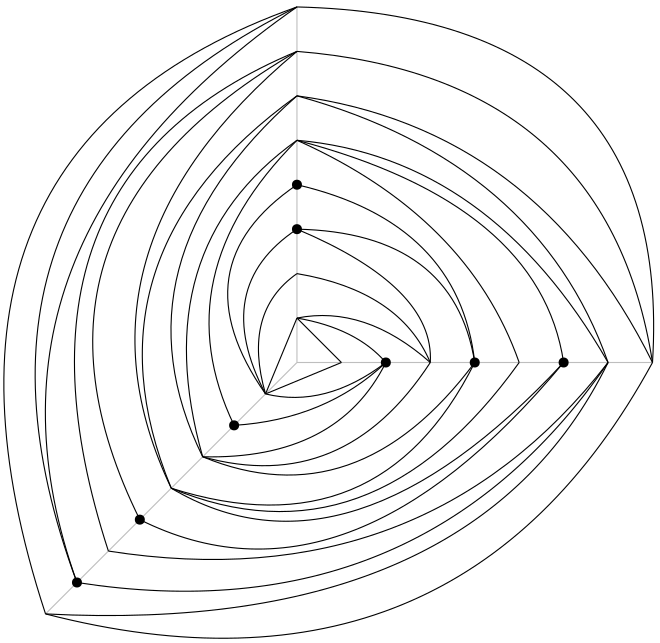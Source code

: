 <?xml version="1.0"?>
<!DOCTYPE ipe SYSTEM "ipe.dtd">
<ipe version="70206" creator="Ipe 7.2.7">
<info created="D:20180103144121" modified="D:20180103144121"/>
<ipestyle name="basic">
<symbol name="arrow/arc(spx)">
<path stroke="sym-stroke" fill="sym-stroke" pen="sym-pen">
0 0 m
-1 0.333 l
-1 -0.333 l
h
</path>
</symbol>
<symbol name="arrow/farc(spx)">
<path stroke="sym-stroke" fill="white" pen="sym-pen">
0 0 m
-1 0.333 l
-1 -0.333 l
h
</path>
</symbol>
<symbol name="arrow/ptarc(spx)">
<path stroke="sym-stroke" fill="sym-stroke" pen="sym-pen">
0 0 m
-1 0.333 l
-0.8 0 l
-1 -0.333 l
h
</path>
</symbol>
<symbol name="arrow/fptarc(spx)">
<path stroke="sym-stroke" fill="white" pen="sym-pen">
0 0 m
-1 0.333 l
-0.8 0 l
-1 -0.333 l
h
</path>
</symbol>
<symbol name="mark/circle(sx)" transformations="translations">
<path fill="sym-stroke">
0.6 0 0 0.6 0 0 e
0.4 0 0 0.4 0 0 e
</path>
</symbol>
<symbol name="mark/disk(sx)" transformations="translations">
<path fill="sym-stroke">
0.6 0 0 0.6 0 0 e
</path>
</symbol>
<symbol name="mark/fdisk(sfx)" transformations="translations">
<group>
<path fill="sym-fill">
0.5 0 0 0.5 0 0 e
</path>
<path fill="sym-stroke" fillrule="eofill">
0.6 0 0 0.6 0 0 e
0.4 0 0 0.4 0 0 e
</path>
</group>
</symbol>
<symbol name="mark/box(sx)" transformations="translations">
<path fill="sym-stroke" fillrule="eofill">
-0.6 -0.6 m
0.6 -0.6 l
0.6 0.6 l
-0.6 0.6 l
h
-0.4 -0.4 m
0.4 -0.4 l
0.4 0.4 l
-0.4 0.4 l
h
</path>
</symbol>
<symbol name="mark/square(sx)" transformations="translations">
<path fill="sym-stroke">
-0.6 -0.6 m
0.6 -0.6 l
0.6 0.6 l
-0.6 0.6 l
h
</path>
</symbol>
<symbol name="mark/fsquare(sfx)" transformations="translations">
<group>
<path fill="sym-fill">
-0.5 -0.5 m
0.5 -0.5 l
0.5 0.5 l
-0.5 0.5 l
h
</path>
<path fill="sym-stroke" fillrule="eofill">
-0.6 -0.6 m
0.6 -0.6 l
0.6 0.6 l
-0.6 0.6 l
h
-0.4 -0.4 m
0.4 -0.4 l
0.4 0.4 l
-0.4 0.4 l
h
</path>
</group>
</symbol>
<symbol name="mark/cross(sx)" transformations="translations">
<group>
<path fill="sym-stroke">
-0.43 -0.57 m
0.57 0.43 l
0.43 0.57 l
-0.57 -0.43 l
h
</path>
<path fill="sym-stroke">
-0.43 0.57 m
0.57 -0.43 l
0.43 -0.57 l
-0.57 0.43 l
h
</path>
</group>
</symbol>
<symbol name="arrow/fnormal(spx)">
<path stroke="sym-stroke" fill="white" pen="sym-pen">
0 0 m
-1 0.333 l
-1 -0.333 l
h
</path>
</symbol>
<symbol name="arrow/pointed(spx)">
<path stroke="sym-stroke" fill="sym-stroke" pen="sym-pen">
0 0 m
-1 0.333 l
-0.8 0 l
-1 -0.333 l
h
</path>
</symbol>
<symbol name="arrow/fpointed(spx)">
<path stroke="sym-stroke" fill="white" pen="sym-pen">
0 0 m
-1 0.333 l
-0.8 0 l
-1 -0.333 l
h
</path>
</symbol>
<symbol name="arrow/linear(spx)">
<path stroke="sym-stroke" pen="sym-pen">
-1 0.333 m
0 0 l
-1 -0.333 l
</path>
</symbol>
<symbol name="arrow/fdouble(spx)">
<path stroke="sym-stroke" fill="white" pen="sym-pen">
0 0 m
-1 0.333 l
-1 -0.333 l
h
-1 0 m
-2 0.333 l
-2 -0.333 l
h
</path>
</symbol>
<symbol name="arrow/double(spx)">
<path stroke="sym-stroke" fill="sym-stroke" pen="sym-pen">
0 0 m
-1 0.333 l
-1 -0.333 l
h
-1 0 m
-2 0.333 l
-2 -0.333 l
h
</path>
</symbol>
<pen name="heavier" value="0.8"/>
<pen name="fat" value="1.2"/>
<pen name="ultrafat" value="2"/>
<symbolsize name="large" value="5"/>
<symbolsize name="small" value="2"/>
<symbolsize name="tiny" value="1.1"/>
<arrowsize name="large" value="10"/>
<arrowsize name="small" value="5"/>
<arrowsize name="tiny" value="3"/>
<color name="red" value="1 0 0"/>
<color name="green" value="0 1 0"/>
<color name="blue" value="0 0 1"/>
<color name="yellow" value="1 1 0"/>
<color name="orange" value="1 0.647 0"/>
<color name="gold" value="1 0.843 0"/>
<color name="purple" value="0.627 0.125 0.941"/>
<color name="gray" value="0.745"/>
<color name="brown" value="0.647 0.165 0.165"/>
<color name="navy" value="0 0 0.502"/>
<color name="pink" value="1 0.753 0.796"/>
<color name="seagreen" value="0.18 0.545 0.341"/>
<color name="turquoise" value="0.251 0.878 0.816"/>
<color name="violet" value="0.933 0.51 0.933"/>
<color name="darkblue" value="0 0 0.545"/>
<color name="darkcyan" value="0 0.545 0.545"/>
<color name="darkgray" value="0.663"/>
<color name="darkgreen" value="0 0.392 0"/>
<color name="darkmagenta" value="0.545 0 0.545"/>
<color name="darkorange" value="1 0.549 0"/>
<color name="darkred" value="0.545 0 0"/>
<color name="lightblue" value="0.678 0.847 0.902"/>
<color name="lightcyan" value="0.878 1 1"/>
<color name="lightgray" value="0.827"/>
<color name="lightgreen" value="0.565 0.933 0.565"/>
<color name="lightyellow" value="1 1 0.878"/>
<dashstyle name="dashed" value="[4] 0"/>
<dashstyle name="dotted" value="[1 3] 0"/>
<dashstyle name="dash dotted" value="[4 2 1 2] 0"/>
<dashstyle name="dash dot dotted" value="[4 2 1 2 1 2] 0"/>
<textsize name="large" value="\large"/>
<textsize name="Large" value="\Large"/>
<textsize name="LARGE" value="\LARGE"/>
<textsize name="huge" value="\huge"/>
<textsize name="Huge" value="\Huge"/>
<textsize name="small" value="\small"/>
<textsize name="footnote" value="\footnotesize"/>
<textsize name="tiny" value="\tiny"/>
<textstyle name="center" begin="\begin{center}" end="\end{center}"/>
<textstyle name="itemize" begin="\begin{itemize}" end="\end{itemize}"/>
<textstyle name="item" begin="\begin{itemize}\item{}" end="\end{itemize}"/>
<gridsize name="4 pts" value="4"/>
<gridsize name="8 pts (~3 mm)" value="8"/>
<gridsize name="16 pts (~6 mm)" value="16"/>
<gridsize name="32 pts (~12 mm)" value="32"/>
<gridsize name="10 pts (~3.5 mm)" value="10"/>
<gridsize name="20 pts (~7 mm)" value="20"/>
<gridsize name="14 pts (~5 mm)" value="14"/>
<gridsize name="28 pts (~10 mm)" value="28"/>
<gridsize name="56 pts (~20 mm)" value="56"/>
<anglesize name="90 deg" value="90"/>
<anglesize name="60 deg" value="60"/>
<anglesize name="45 deg" value="45"/>
<anglesize name="30 deg" value="30"/>
<anglesize name="22.5 deg" value="22.5"/>
<opacity name="10%" value="0.1"/>
<opacity name="30%" value="0.3"/>
<opacity name="50%" value="0.5"/>
<opacity name="75%" value="0.75"/>
<tiling name="falling" angle="-60" step="4" width="1"/>
<tiling name="rising" angle="30" step="4" width="1"/>
</ipestyle>
<page>
<layer name="alpha"/>
<layer name="beta"/>
<layer name="gamma"/>
<view layers="alpha gamma" active="alpha"/>
<view layers="alpha beta" active="beta"/>
<view layers="alpha" active="gamma"/>
<group layer="beta">
<path stroke="orange" pen="ultrafat">
165.49 613.49 m
110.69 780.484
256 832 c
</path>
<path stroke="orange" pen="ultrafat">
256 720 m
272 704 l
</path>
<path stroke="orange" pen="ultrafat">
272 704 m
244.686 692.686 l
</path>
<path stroke="orange" pen="ultrafat">
244.686 692.686 m
236.193 722.06
256 736 c
</path>
<path stroke="orange" pen="ultrafat">
256 736 m
293.072 729.788
304 704 c
</path>
<path stroke="orange" pen="ultrafat">
304 704 m
272.67 655.908
222.059 670.059 c
</path>
<path stroke="orange" pen="ultrafat">
222.059 670.059 m
200.954 744.626
256 784 c
</path>
<path stroke="orange" pen="ultrafat">
256 816 m
367.879 807.068
384 704 c
</path>
<path stroke="orange" pen="ultrafat">
384 704 m
313.783 575.228
165.49 613.49 c
</path>
<path stroke="orange" pen="ultrafat">
336 704 m
317.492 756.539
256 784 c
</path>
<path stroke="orange" pen="ultrafat">
188.118 636.118 m
144.622 769.617
256 816 c
</path>
<path stroke="orange" pen="ultrafat">
210.745 658.745 m
282.3 629.086
336 704 c
</path>
<path stroke="orange" pen="ultrafat">
368 704 m
342.46 776.275
256 800 c
</path>
<path stroke="orange" pen="ultrafat">
188.118 636.118 m
301.56 618.386
368 704 c
</path>
<path stroke="orange" pen="ultrafat">
210.745 658.745 m
176.248 742.509
256 800 c
</path>
</group>
<path layer="alpha" stroke="gray">
256 704 m
384 704 l
</path>
<path matrix="1 0 0 1 0 128" stroke="gray">
256 704 m
256 576 l
</path>
<path matrix="-0.707107 0.707107 -0.707107 -0.707107 844.313 930.274" stroke="gray">
256 704 m
256 576 l
</path>
<use name="mark/disk(sx)" pos="256 768" size="normal" stroke="black"/>
<use name="mark/disk(sx)" pos="256 752" size="normal" stroke="black"/>
<use name="mark/disk(sx)" pos="288 704" size="normal" stroke="black"/>
<use name="mark/disk(sx)" pos="320 704" size="normal" stroke="black"/>
<use name="mark/disk(sx)" pos="352 704" size="normal" stroke="black"/>
<use matrix="-0.707107 0.707107 -0.707107 -0.707107 934.823 1020.78" name="mark/disk(sx)" pos="256 736" size="normal" stroke="black"/>
<use matrix="-0.707107 0.707107 -0.707107 -0.707107 934.823 1020.78" name="mark/disk(sx)" pos="256 784" size="normal" stroke="black"/>
<use matrix="-0.707107 0.707107 -0.707107 -0.707107 934.823 1020.78" name="mark/disk(sx)" pos="256 816" size="normal" stroke="black"/>
<path stroke="black">
244.686 692.686 m
256 720 l
</path>
<path stroke="black">
256 784 m
343.458 761.009
352 704 c
</path>
<path stroke="black">
352 704 m
273.906 610.158
199.431 647.431 c
</path>
<path stroke="black">
199.431 647.431 m
147.167 752.972
256 816 c
</path>
<path stroke="black">
384 704 m
342.222 788.402
256 800 c
</path>
<path stroke="black">
165.49 613.49 m
319.656 605.521
368 704 c
</path>
<path stroke="black">
256 832 m
124.094 766.545
176.804 624.804 c
</path>
<path stroke="black">
256 832 m
391.681 828.707
384 704 c
</path>
<path stroke="black">
256 784 m
207.445 735.352
233.373 681.373 c
</path>
<path stroke="black">
222.059 670.059 m
270.506 668.891
288 704 c
</path>
<path stroke="black">
304 704 m
280.398 724.842
256 720 c
</path>
<path stroke="black">
233.373 681.373 m
266.178 683.42
288 704 c
</path>
<path stroke="black">
244.686 692.686 m
266.178 687.438
288 704 c
</path>
<path stroke="black">
256 752 m
312.499 750.832
320 704 c
</path>
<path stroke="black">
256 768 m
314.401 754.399
320 704 c
</path>
<path stroke="black">
256 768 m
212.629 738.467
244.686 692.686 c
</path>
<path stroke="black">
244.686 692.686 m
224.518 731.096
256 752 c
</path>
<path stroke="black">
320 704 m
285.391 635.031
210.745 658.745 c
</path>
<path stroke="black">
222.059 670.059 m
277.544 647.158
320 704 c
</path>
<path stroke="black">
222.059 670.059 m
187.899 739.894
256 800 c
</path>
<path stroke="black">
210.745 658.745 m
170.065 744.174
256 816 c
</path>
<path stroke="black">
288 704 m
277.306 716.353
256 720 c
</path>
<path stroke="black">
210.745 658.745 m
274.691 620.763
352 704 c
</path>
<path stroke="black">
368 704 m
325.577 777.939
256 784 c
</path>
<path stroke="black">
176.804 624.804 m
300.134 605.545
368 704 c
</path>
<path stroke="black">
256 752 m
305.603 731.096
304 704 c
</path>
<path stroke="black">
176.804 624.804 m
133.337 746.452
256 832 c
</path>
<group layer="gamma">
<path stroke="black">
165.49 613.49 m
110.69 780.484
256 832 c
</path>
<path stroke="black">
256 720 m
272 704 l
</path>
<path stroke="black">
272 704 m
244.686 692.686 l
</path>
<path stroke="black">
244.686 692.686 m
236.193 722.06
256 736 c
</path>
<path stroke="black">
256 736 m
293.072 729.788
304 704 c
</path>
<path stroke="black">
304 704 m
272.67 655.908
222.059 670.059 c
</path>
<path stroke="black">
222.059 670.059 m
200.954 744.626
256 784 c
</path>
<path stroke="black">
256 816 m
367.879 807.068
384 704 c
</path>
<path stroke="black">
384 704 m
313.783 575.228
165.49 613.49 c
</path>
<path stroke="black">
336 704 m
317.492 756.539
256 784 c
</path>
<path stroke="black">
188.118 636.118 m
144.622 769.617
256 816 c
</path>
<path stroke="black">
210.745 658.745 m
282.3 629.086
336 704 c
</path>
<path stroke="black">
368 704 m
342.46 776.275
256 800 c
</path>
<path stroke="black">
188.118 636.118 m
301.56 618.386
368 704 c
</path>
<path stroke="black">
210.745 658.745 m
176.248 742.509
256 800 c
</path>
</group>
<group layer="beta">
<use name="mark/disk(sx)" pos="256 736" size="normal" stroke="black"/>
<use name="mark/disk(sx)" pos="256 800" size="normal" stroke="black"/>
<use name="mark/disk(sx)" pos="256 784" size="normal" stroke="black"/>
<use name="mark/disk(sx)" pos="256 720" size="normal" stroke="black"/>
<use name="mark/disk(sx)" pos="272 704" size="normal" stroke="black"/>
<use name="mark/disk(sx)" pos="304 704" size="normal" stroke="black"/>
<use name="mark/disk(sx)" pos="336 704" size="normal" stroke="black"/>
<use name="mark/disk(sx)" pos="368 704" size="normal" stroke="black"/>
<use name="mark/disk(sx)" pos="256 816" size="normal" stroke="black"/>
<use name="mark/disk(sx)" pos="256 832" size="normal" stroke="black"/>
<use name="mark/disk(sx)" pos="384 704" size="normal" stroke="black"/>
<use matrix="-0.707107 0.707107 -0.707107 -0.707107 934.823 1020.78" name="mark/disk(sx)" pos="256 768" size="normal" stroke="black"/>
<use matrix="-0.707107 0.707107 -0.707107 -0.707107 934.823 1020.78" name="mark/disk(sx)" pos="256 800" size="normal" stroke="black"/>
<use matrix="-0.707107 0.707107 -0.707107 -0.707107 934.823 1020.78" name="mark/disk(sx)" pos="256 752" size="normal" stroke="black"/>
<use matrix="-0.707107 0.707107 -0.707107 -0.707107 934.823 1020.78" name="mark/disk(sx)" pos="256 720" size="normal" stroke="black"/>
<use matrix="-0.707107 0.707107 -0.707107 -0.707107 934.823 1020.78" name="mark/disk(sx)" pos="256 832" size="normal" stroke="black"/>
</group>
</page>
</ipe>
